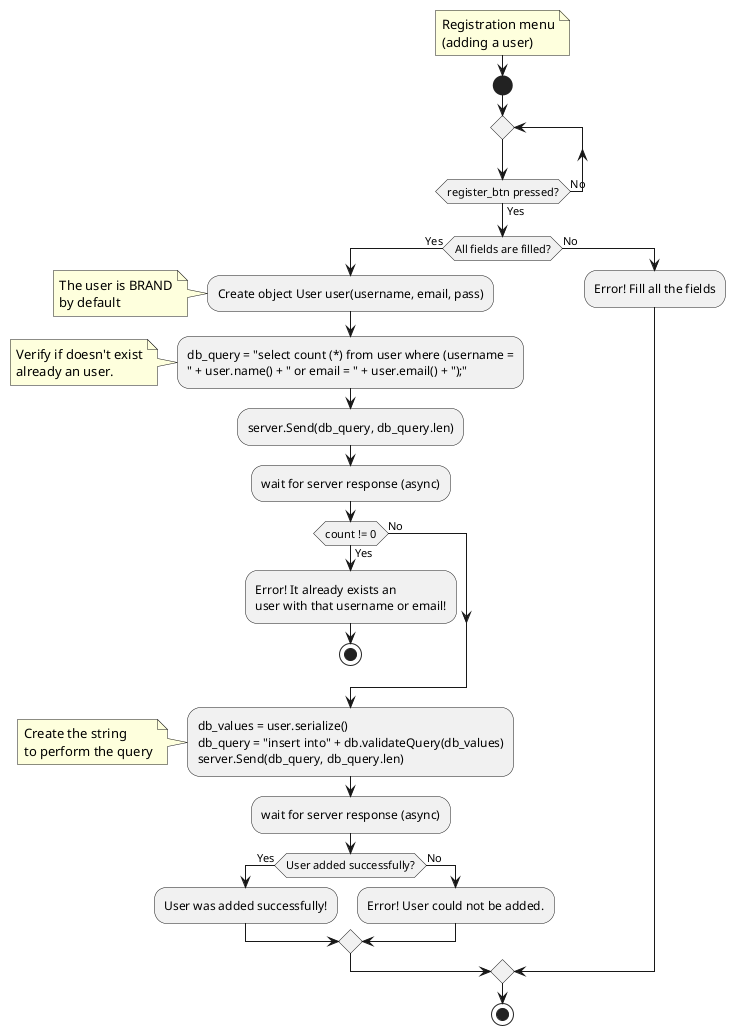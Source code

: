 @startuml
'-----------------------
  note right
    Registration menu
    (adding a user)
  end note
'-----------------------
  start
    repeat
    repeat while(register_btn pressed?) is (No) not (Yes)
    
    if (All fields are filled?) then (Yes)  
    
      :Create object User user(username, email, pass);
      note left 
        The user is BRAND
        by default
      end note

      :db_query = "select count (*) from user where (username =
      " + user.name() + " or email = " + user.email() + ");";
      
      note left
        Verify if doesn't exist
        already an user.
      end note

      :server.Send(db_query, db_query.len);
      
      :wait for server response (async);

      if (count != 0) then (No)
        
      
      else (Yes)
        :Error! It already exists an
        user with that username or email!;
        stop
      endif   

      :db_values = user.serialize()
      db_query = "insert into" + db.validateQuery(db_values)
      server.Send(db_query, db_query.len);
      note left
        Create the string
        to perform the query
      end note

      :wait for server response (async);

      if(User added successfully?) then (Yes)
        :User was added successfully!;
      else (No)
        :Error! User could not be added.;
      endif
    else (No)
      :Error! Fill all the fields;
    endif   
  stop
  
'-----------------------
@enduml
